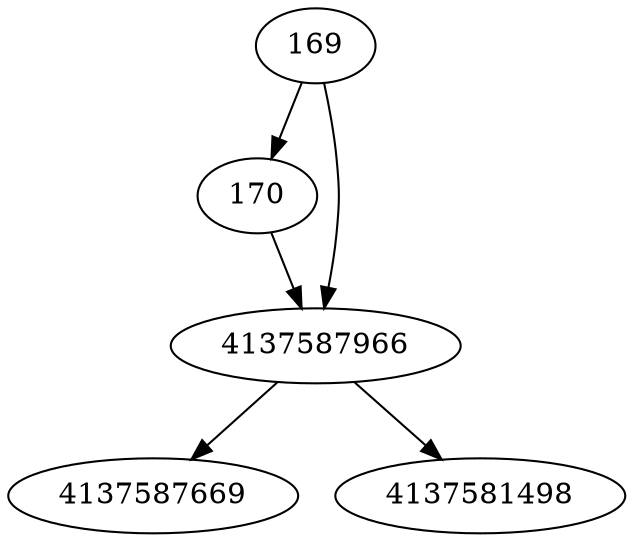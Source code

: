 strict digraph  {
169;
170;
4137587669;
4137581498;
4137587966;
169 -> 170;
169 -> 4137587966;
170 -> 4137587966;
4137587966 -> 4137587669;
4137587966 -> 4137581498;
}
